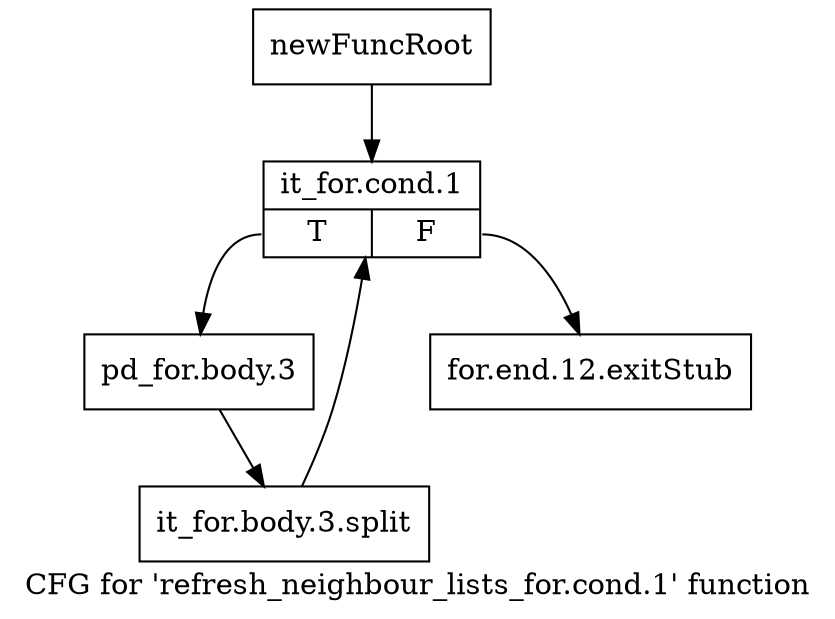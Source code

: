 digraph "CFG for 'refresh_neighbour_lists_for.cond.1' function" {
	label="CFG for 'refresh_neighbour_lists_for.cond.1' function";

	Node0x1dd2720 [shape=record,label="{newFuncRoot}"];
	Node0x1dd2720 -> Node0x1dd27c0;
	Node0x1dd2770 [shape=record,label="{for.end.12.exitStub}"];
	Node0x1dd27c0 [shape=record,label="{it_for.cond.1|{<s0>T|<s1>F}}"];
	Node0x1dd27c0:s0 -> Node0x1dd2810;
	Node0x1dd27c0:s1 -> Node0x1dd2770;
	Node0x1dd2810 [shape=record,label="{pd_for.body.3}"];
	Node0x1dd2810 -> Node0x1ea1f50;
	Node0x1ea1f50 [shape=record,label="{it_for.body.3.split}"];
	Node0x1ea1f50 -> Node0x1dd27c0;
}
